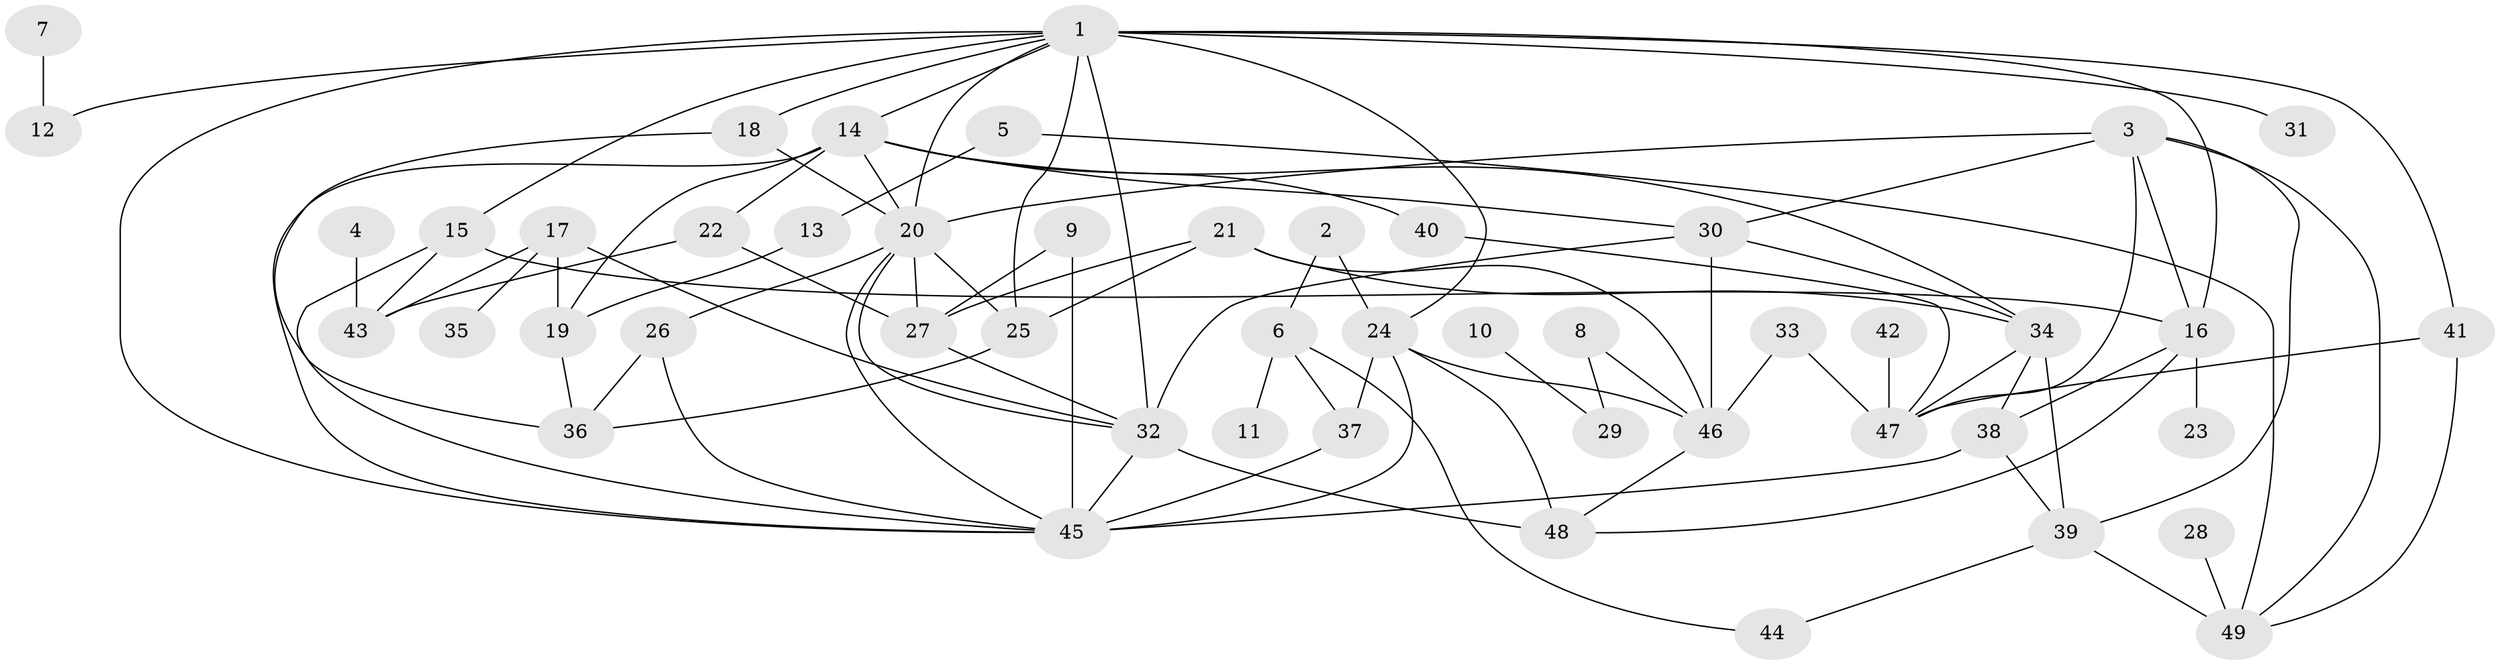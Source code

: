 // original degree distribution, {7: 0.01652892561983471, 8: 0.01652892561983471, 5: 0.05785123966942149, 6: 0.04132231404958678, 3: 0.2727272727272727, 4: 0.1487603305785124, 2: 0.23140495867768596, 1: 0.21487603305785125}
// Generated by graph-tools (version 1.1) at 2025/36/03/04/25 23:36:08]
// undirected, 49 vertices, 93 edges
graph export_dot {
  node [color=gray90,style=filled];
  1;
  2;
  3;
  4;
  5;
  6;
  7;
  8;
  9;
  10;
  11;
  12;
  13;
  14;
  15;
  16;
  17;
  18;
  19;
  20;
  21;
  22;
  23;
  24;
  25;
  26;
  27;
  28;
  29;
  30;
  31;
  32;
  33;
  34;
  35;
  36;
  37;
  38;
  39;
  40;
  41;
  42;
  43;
  44;
  45;
  46;
  47;
  48;
  49;
  1 -- 12 [weight=1.0];
  1 -- 14 [weight=1.0];
  1 -- 15 [weight=1.0];
  1 -- 16 [weight=1.0];
  1 -- 18 [weight=1.0];
  1 -- 20 [weight=1.0];
  1 -- 24 [weight=2.0];
  1 -- 25 [weight=1.0];
  1 -- 31 [weight=1.0];
  1 -- 32 [weight=1.0];
  1 -- 41 [weight=1.0];
  1 -- 45 [weight=1.0];
  2 -- 6 [weight=1.0];
  2 -- 24 [weight=1.0];
  3 -- 16 [weight=1.0];
  3 -- 20 [weight=1.0];
  3 -- 30 [weight=1.0];
  3 -- 39 [weight=1.0];
  3 -- 47 [weight=1.0];
  3 -- 49 [weight=1.0];
  4 -- 43 [weight=1.0];
  5 -- 13 [weight=1.0];
  5 -- 49 [weight=1.0];
  6 -- 11 [weight=1.0];
  6 -- 37 [weight=1.0];
  6 -- 44 [weight=1.0];
  7 -- 12 [weight=1.0];
  8 -- 29 [weight=1.0];
  8 -- 46 [weight=2.0];
  9 -- 27 [weight=1.0];
  9 -- 45 [weight=3.0];
  10 -- 29 [weight=1.0];
  13 -- 19 [weight=1.0];
  14 -- 19 [weight=1.0];
  14 -- 20 [weight=2.0];
  14 -- 22 [weight=1.0];
  14 -- 30 [weight=1.0];
  14 -- 34 [weight=1.0];
  14 -- 40 [weight=1.0];
  14 -- 45 [weight=1.0];
  15 -- 16 [weight=1.0];
  15 -- 43 [weight=1.0];
  15 -- 45 [weight=1.0];
  16 -- 23 [weight=1.0];
  16 -- 38 [weight=1.0];
  16 -- 48 [weight=1.0];
  17 -- 19 [weight=1.0];
  17 -- 32 [weight=1.0];
  17 -- 35 [weight=1.0];
  17 -- 43 [weight=1.0];
  18 -- 20 [weight=1.0];
  18 -- 36 [weight=1.0];
  19 -- 36 [weight=1.0];
  20 -- 25 [weight=1.0];
  20 -- 26 [weight=1.0];
  20 -- 27 [weight=1.0];
  20 -- 32 [weight=1.0];
  20 -- 45 [weight=1.0];
  21 -- 25 [weight=1.0];
  21 -- 27 [weight=1.0];
  21 -- 34 [weight=1.0];
  21 -- 46 [weight=2.0];
  22 -- 27 [weight=1.0];
  22 -- 43 [weight=1.0];
  24 -- 37 [weight=1.0];
  24 -- 45 [weight=1.0];
  24 -- 46 [weight=1.0];
  24 -- 48 [weight=2.0];
  25 -- 36 [weight=1.0];
  26 -- 36 [weight=1.0];
  26 -- 45 [weight=1.0];
  27 -- 32 [weight=1.0];
  28 -- 49 [weight=2.0];
  30 -- 32 [weight=1.0];
  30 -- 34 [weight=1.0];
  30 -- 46 [weight=1.0];
  32 -- 45 [weight=1.0];
  32 -- 48 [weight=1.0];
  33 -- 46 [weight=1.0];
  33 -- 47 [weight=1.0];
  34 -- 38 [weight=1.0];
  34 -- 39 [weight=2.0];
  34 -- 47 [weight=1.0];
  37 -- 45 [weight=1.0];
  38 -- 39 [weight=1.0];
  38 -- 45 [weight=1.0];
  39 -- 44 [weight=1.0];
  39 -- 49 [weight=1.0];
  40 -- 47 [weight=1.0];
  41 -- 47 [weight=1.0];
  41 -- 49 [weight=1.0];
  42 -- 47 [weight=1.0];
  46 -- 48 [weight=1.0];
}
